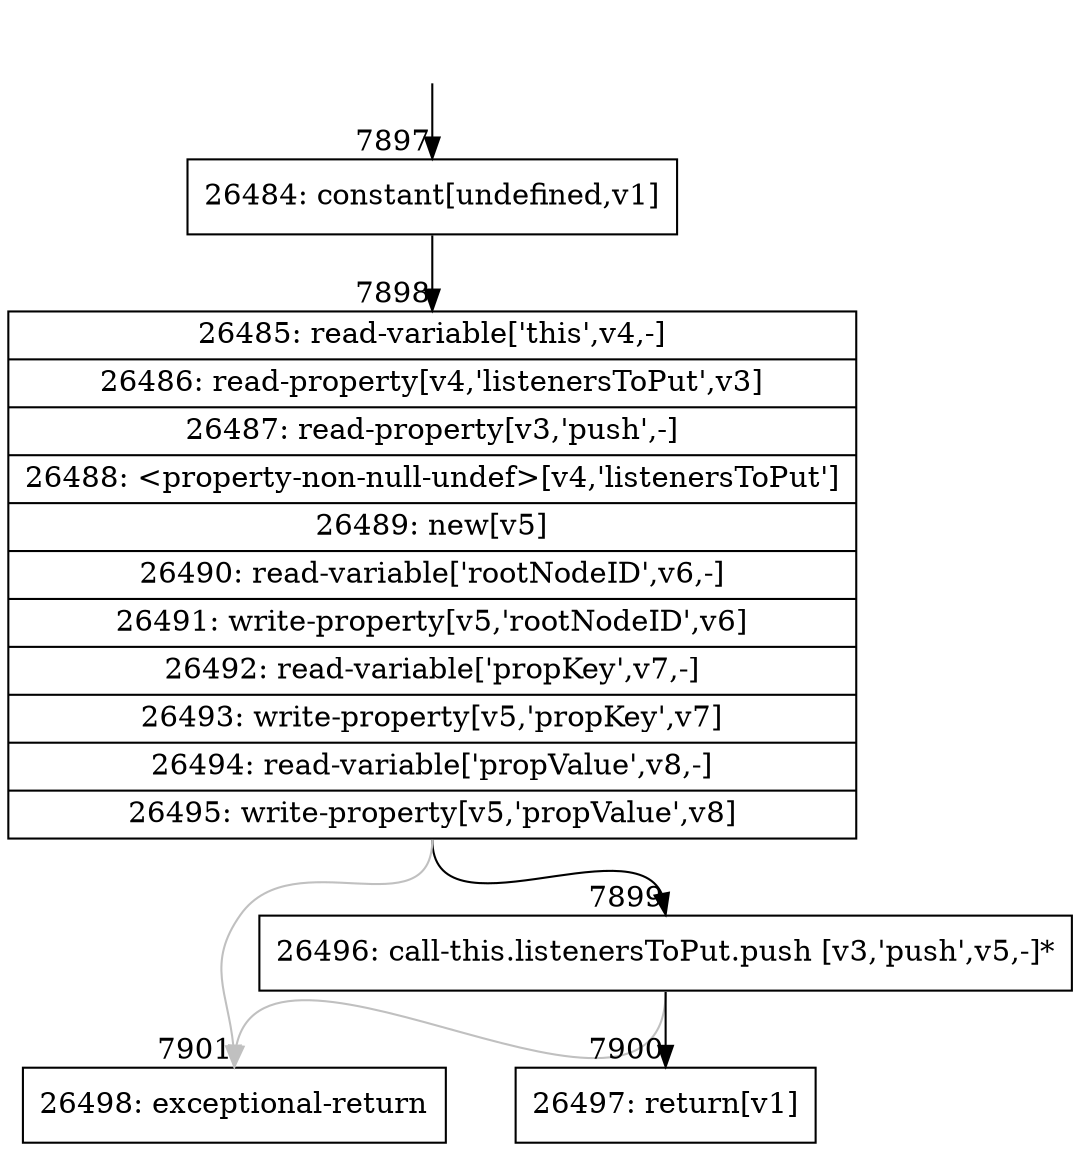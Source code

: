 digraph {
rankdir="TD"
BB_entry564[shape=none,label=""];
BB_entry564 -> BB7897 [tailport=s, headport=n, headlabel="    7897"]
BB7897 [shape=record label="{26484: constant[undefined,v1]}" ] 
BB7897 -> BB7898 [tailport=s, headport=n, headlabel="      7898"]
BB7898 [shape=record label="{26485: read-variable['this',v4,-]|26486: read-property[v4,'listenersToPut',v3]|26487: read-property[v3,'push',-]|26488: \<property-non-null-undef\>[v4,'listenersToPut']|26489: new[v5]|26490: read-variable['rootNodeID',v6,-]|26491: write-property[v5,'rootNodeID',v6]|26492: read-variable['propKey',v7,-]|26493: write-property[v5,'propKey',v7]|26494: read-variable['propValue',v8,-]|26495: write-property[v5,'propValue',v8]}" ] 
BB7898 -> BB7899 [tailport=s, headport=n, headlabel="      7899"]
BB7898 -> BB7901 [tailport=s, headport=n, color=gray, headlabel="      7901"]
BB7899 [shape=record label="{26496: call-this.listenersToPut.push [v3,'push',v5,-]*}" ] 
BB7899 -> BB7900 [tailport=s, headport=n, headlabel="      7900"]
BB7899 -> BB7901 [tailport=s, headport=n, color=gray]
BB7900 [shape=record label="{26497: return[v1]}" ] 
BB7901 [shape=record label="{26498: exceptional-return}" ] 
//#$~ 13850
}
